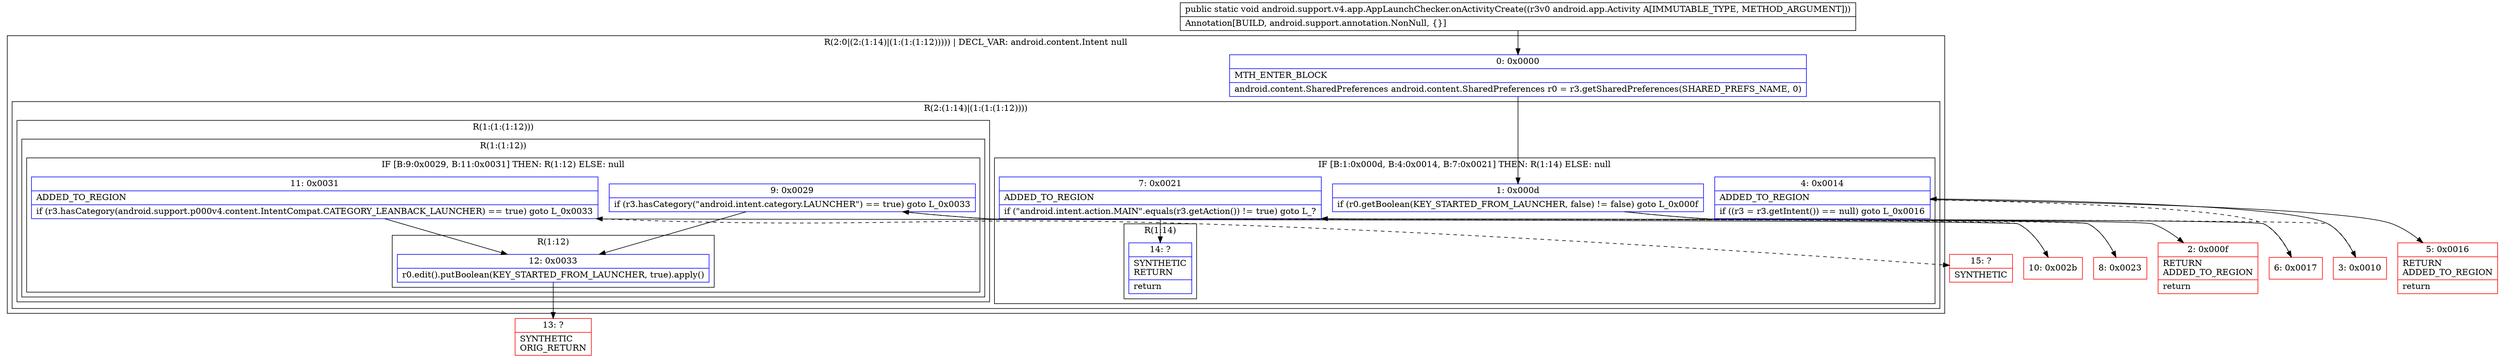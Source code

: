 digraph "CFG forandroid.support.v4.app.AppLaunchChecker.onActivityCreate(Landroid\/app\/Activity;)V" {
subgraph cluster_Region_1519473380 {
label = "R(2:0|(2:(1:14)|(1:(1:(1:12))))) | DECL_VAR: android.content.Intent null\l";
node [shape=record,color=blue];
Node_0 [shape=record,label="{0\:\ 0x0000|MTH_ENTER_BLOCK\l|android.content.SharedPreferences android.content.SharedPreferences r0 = r3.getSharedPreferences(SHARED_PREFS_NAME, 0)\l}"];
subgraph cluster_Region_722033802 {
label = "R(2:(1:14)|(1:(1:(1:12))))";
node [shape=record,color=blue];
subgraph cluster_IfRegion_663838356 {
label = "IF [B:1:0x000d, B:4:0x0014, B:7:0x0021] THEN: R(1:14) ELSE: null";
node [shape=record,color=blue];
Node_1 [shape=record,label="{1\:\ 0x000d|if (r0.getBoolean(KEY_STARTED_FROM_LAUNCHER, false) != false) goto L_0x000f\l}"];
Node_4 [shape=record,label="{4\:\ 0x0014|ADDED_TO_REGION\l|if ((r3 = r3.getIntent()) == null) goto L_0x0016\l}"];
Node_7 [shape=record,label="{7\:\ 0x0021|ADDED_TO_REGION\l|if (\"android.intent.action.MAIN\".equals(r3.getAction()) != true) goto L_?\l}"];
subgraph cluster_Region_820365058 {
label = "R(1:14)";
node [shape=record,color=blue];
Node_14 [shape=record,label="{14\:\ ?|SYNTHETIC\lRETURN\l|return\l}"];
}
}
subgraph cluster_Region_1540539579 {
label = "R(1:(1:(1:12)))";
node [shape=record,color=blue];
subgraph cluster_Region_1403166846 {
label = "R(1:(1:12))";
node [shape=record,color=blue];
subgraph cluster_IfRegion_850287500 {
label = "IF [B:9:0x0029, B:11:0x0031] THEN: R(1:12) ELSE: null";
node [shape=record,color=blue];
Node_9 [shape=record,label="{9\:\ 0x0029|if (r3.hasCategory(\"android.intent.category.LAUNCHER\") == true) goto L_0x0033\l}"];
Node_11 [shape=record,label="{11\:\ 0x0031|ADDED_TO_REGION\l|if (r3.hasCategory(android.support.p000v4.content.IntentCompat.CATEGORY_LEANBACK_LAUNCHER) == true) goto L_0x0033\l}"];
subgraph cluster_Region_1144781200 {
label = "R(1:12)";
node [shape=record,color=blue];
Node_12 [shape=record,label="{12\:\ 0x0033|r0.edit().putBoolean(KEY_STARTED_FROM_LAUNCHER, true).apply()\l}"];
}
}
}
}
}
}
Node_2 [shape=record,color=red,label="{2\:\ 0x000f|RETURN\lADDED_TO_REGION\l|return\l}"];
Node_3 [shape=record,color=red,label="{3\:\ 0x0010}"];
Node_5 [shape=record,color=red,label="{5\:\ 0x0016|RETURN\lADDED_TO_REGION\l|return\l}"];
Node_6 [shape=record,color=red,label="{6\:\ 0x0017}"];
Node_8 [shape=record,color=red,label="{8\:\ 0x0023}"];
Node_10 [shape=record,color=red,label="{10\:\ 0x002b}"];
Node_13 [shape=record,color=red,label="{13\:\ ?|SYNTHETIC\lORIG_RETURN\l}"];
Node_15 [shape=record,color=red,label="{15\:\ ?|SYNTHETIC\l}"];
MethodNode[shape=record,label="{public static void android.support.v4.app.AppLaunchChecker.onActivityCreate((r3v0 android.app.Activity A[IMMUTABLE_TYPE, METHOD_ARGUMENT]))  | Annotation[BUILD, android.support.annotation.NonNull, \{\}]\l}"];
MethodNode -> Node_0;
Node_0 -> Node_1;
Node_1 -> Node_2;
Node_1 -> Node_3[style=dashed];
Node_4 -> Node_5;
Node_4 -> Node_6[style=dashed];
Node_7 -> Node_8[style=dashed];
Node_7 -> Node_14;
Node_9 -> Node_10[style=dashed];
Node_9 -> Node_12;
Node_11 -> Node_12;
Node_11 -> Node_15[style=dashed];
Node_12 -> Node_13;
Node_3 -> Node_4;
Node_6 -> Node_7;
Node_8 -> Node_9;
Node_10 -> Node_11;
}

